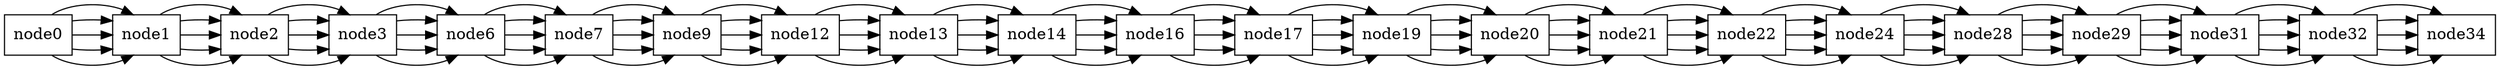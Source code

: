digraph blockchains {
node [shape=box];
rankdir = "LR";
fixedsize = true;
node0 -> node1;
node1 -> node2;
node2 -> node3;
node3 -> node6;
node6 -> node7;
node7 -> node9;
node9 -> node12;
node12 -> node13;
node13 -> node14;
node14 -> node16;
node16 -> node17;
node17 -> node19;
node19 -> node20;
node20 -> node21;
node21 -> node22;
node22 -> node24;
node24 -> node28;
node28 -> node29;
node29 -> node31;
node31 -> node32;
node32 -> node34;
node0 -> node1;
node1 -> node2;
node2 -> node3;
node3 -> node6;
node6 -> node7;
node7 -> node9;
node9 -> node12;
node12 -> node13;
node13 -> node14;
node14 -> node16;
node16 -> node17;
node17 -> node19;
node19 -> node20;
node20 -> node21;
node21 -> node22;
node22 -> node24;
node24 -> node28;
node28 -> node29;
node29 -> node31;
node31 -> node32;
node32 -> node34;
node0 -> node1;
node1 -> node2;
node2 -> node3;
node3 -> node6;
node6 -> node7;
node7 -> node9;
node9 -> node12;
node12 -> node13;
node13 -> node14;
node14 -> node16;
node16 -> node17;
node17 -> node19;
node19 -> node20;
node20 -> node21;
node21 -> node22;
node22 -> node24;
node24 -> node28;
node28 -> node29;
node29 -> node31;
node31 -> node32;
node32 -> node34;
node0 -> node1;
node1 -> node2;
node2 -> node3;
node3 -> node6;
node6 -> node7;
node7 -> node9;
node9 -> node12;
node12 -> node13;
node13 -> node14;
node14 -> node16;
node16 -> node17;
node17 -> node19;
node19 -> node20;
node20 -> node21;
node21 -> node22;
node22 -> node24;
node24 -> node28;
node28 -> node29;
node29 -> node31;
node31 -> node32;
node32 -> node34;
node0 -> node1;
node1 -> node2;
node2 -> node3;
node3 -> node6;
node6 -> node7;
node7 -> node9;
node9 -> node12;
node12 -> node13;
node13 -> node14;
node14 -> node16;
node16 -> node17;
node17 -> node19;
node19 -> node20;
node20 -> node21;
node21 -> node22;
node22 -> node24;
node24 -> node28;
node28 -> node29;
node29 -> node31;
node31 -> node32;
node32 -> node34;
}
